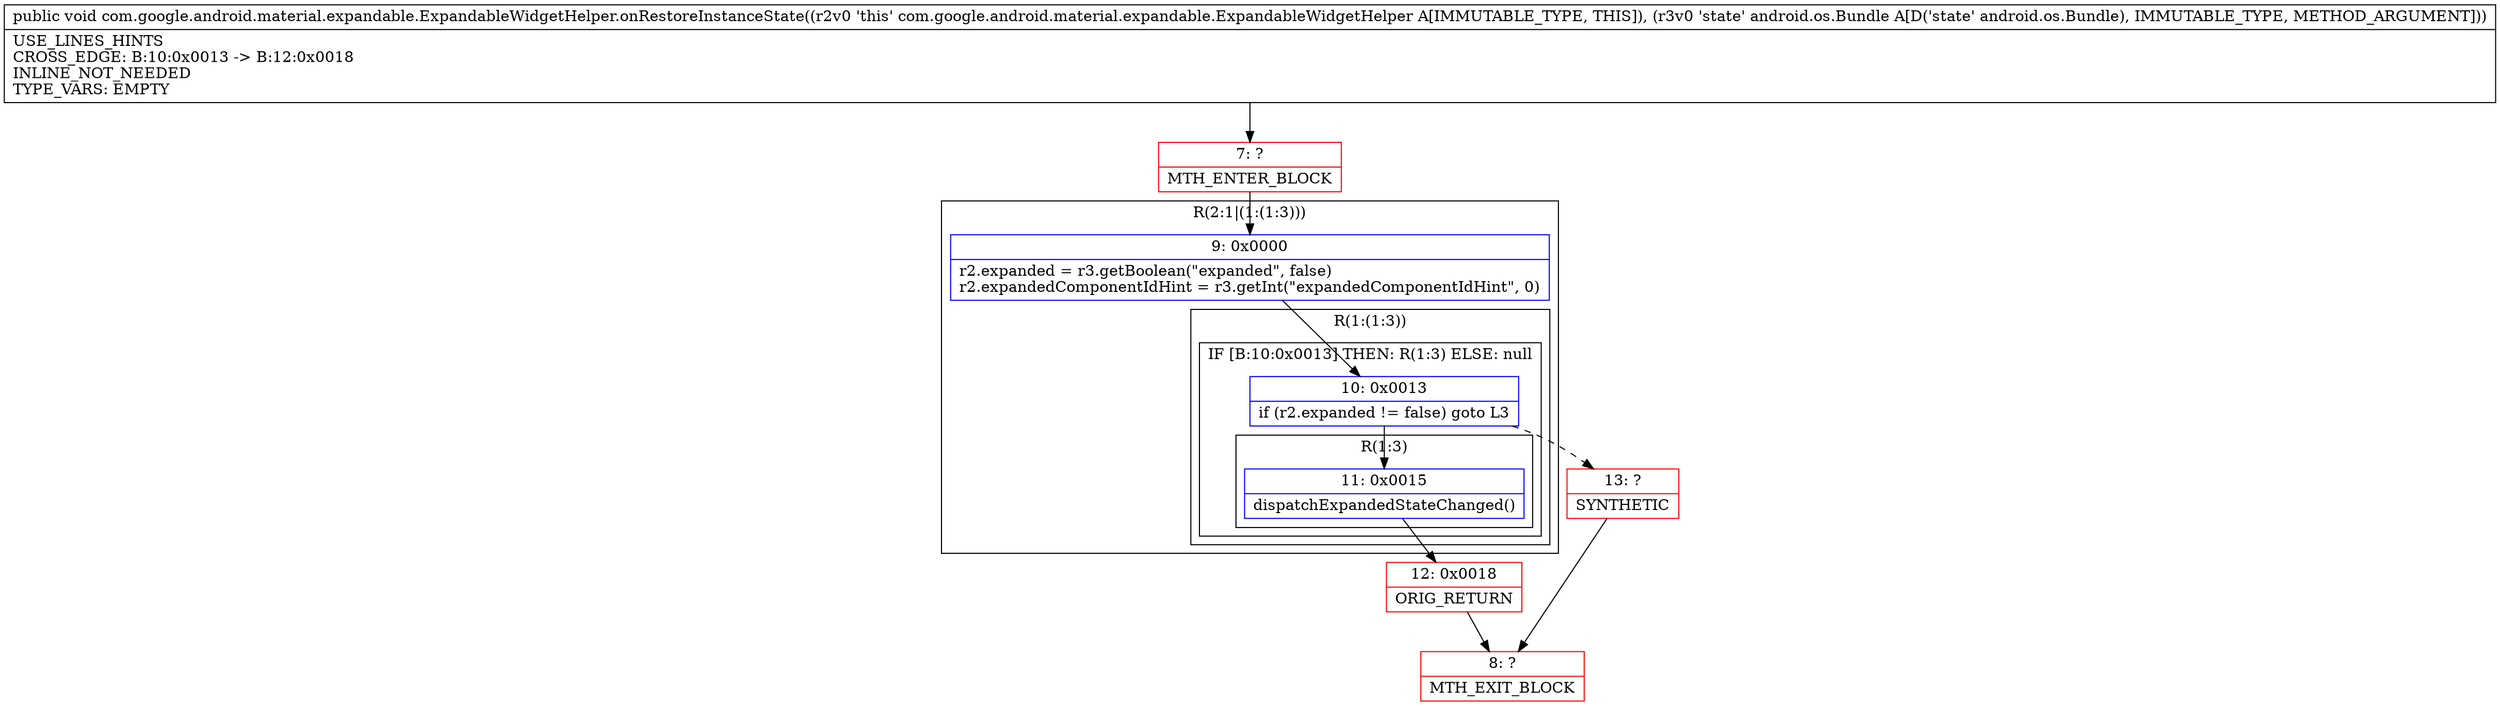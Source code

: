 digraph "CFG forcom.google.android.material.expandable.ExpandableWidgetHelper.onRestoreInstanceState(Landroid\/os\/Bundle;)V" {
subgraph cluster_Region_1053530112 {
label = "R(2:1|(1:(1:3)))";
node [shape=record,color=blue];
Node_9 [shape=record,label="{9\:\ 0x0000|r2.expanded = r3.getBoolean(\"expanded\", false)\lr2.expandedComponentIdHint = r3.getInt(\"expandedComponentIdHint\", 0)\l}"];
subgraph cluster_Region_1226106506 {
label = "R(1:(1:3))";
node [shape=record,color=blue];
subgraph cluster_IfRegion_2091989406 {
label = "IF [B:10:0x0013] THEN: R(1:3) ELSE: null";
node [shape=record,color=blue];
Node_10 [shape=record,label="{10\:\ 0x0013|if (r2.expanded != false) goto L3\l}"];
subgraph cluster_Region_97338070 {
label = "R(1:3)";
node [shape=record,color=blue];
Node_11 [shape=record,label="{11\:\ 0x0015|dispatchExpandedStateChanged()\l}"];
}
}
}
}
Node_7 [shape=record,color=red,label="{7\:\ ?|MTH_ENTER_BLOCK\l}"];
Node_12 [shape=record,color=red,label="{12\:\ 0x0018|ORIG_RETURN\l}"];
Node_8 [shape=record,color=red,label="{8\:\ ?|MTH_EXIT_BLOCK\l}"];
Node_13 [shape=record,color=red,label="{13\:\ ?|SYNTHETIC\l}"];
MethodNode[shape=record,label="{public void com.google.android.material.expandable.ExpandableWidgetHelper.onRestoreInstanceState((r2v0 'this' com.google.android.material.expandable.ExpandableWidgetHelper A[IMMUTABLE_TYPE, THIS]), (r3v0 'state' android.os.Bundle A[D('state' android.os.Bundle), IMMUTABLE_TYPE, METHOD_ARGUMENT]))  | USE_LINES_HINTS\lCROSS_EDGE: B:10:0x0013 \-\> B:12:0x0018\lINLINE_NOT_NEEDED\lTYPE_VARS: EMPTY\l}"];
MethodNode -> Node_7;Node_9 -> Node_10;
Node_10 -> Node_11;
Node_10 -> Node_13[style=dashed];
Node_11 -> Node_12;
Node_7 -> Node_9;
Node_12 -> Node_8;
Node_13 -> Node_8;
}

